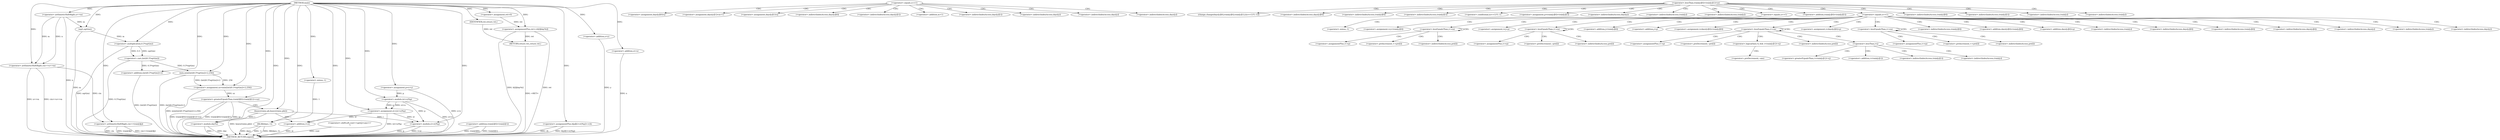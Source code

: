 digraph "main" {  
"1000118" [label = "(METHOD,main)" ]
"1000450" [label = "(METHOD_RETURN,signed)" ]
"1000122" [label = "(<operator>.arithmeticShiftRight,cin>>n>>m)" ]
"1000128" [label = "(<operator>.assignment,sz=min((int)(0.5*sqrt(m))+2,256))" ]
"1000150" [label = "(fill,fill(days,-1))" ]
"1000156" [label = "(<operator>.arithmeticShiftRight,cin>>train[i][j])" ]
"1000181" [label = "(<operator>.assignment,p=x+y)" ]
"1000186" [label = "(<operator>.assignment,st=(st+x)%p)" ]
"1000207" [label = "(<operator>.assignment,ret=0)" ]
"1000220" [label = "(RETURN,return ret;,return ret;)" ]
"1000124" [label = "(<operator>.arithmeticShiftRight,n>>m)" ]
"1000130" [label = "(min,min((int)(0.5*sqrt(m))+2,256))" ]
"1000152" [label = "(<operator>.minus,-1)" ]
"1000164" [label = "(<operator>.greaterEqualsThan,train[i][0]+train[i][1]>=sz)" ]
"1000177" [label = "(heavytrains.pb,heavytrains.pb(i))" ]
"1000194" [label = "(<operator>.assignmentPlus,h[p][(i+st)%p]+=ch)" ]
"1000211" [label = "(<operator>.assignmentPlus,ret+=h[i][day%i])" ]
"1000221" [label = "(IDENTIFIER,ret,return ret;)" ]
"1000440" [label = "(<operator>.shiftLeft,cout<<get(j)+ans<<'\n')" ]
"1000131" [label = "(<operator>.addition,(int)(0.5*sqrt(m))+2)" ]
"1000183" [label = "(<operator>.addition,x+y)" ]
"1000188" [label = "(<operator>.modulo,(st+x)%p)" ]
"1000132" [label = "(<operator>.cast,(int)(0.5*sqrt(m)))" ]
"1000165" [label = "(<operator>.addition,train[i][0]+train[i][1])" ]
"1000189" [label = "(<operator>.addition,st+x)" ]
"1000134" [label = "(<operator>.multiplication,0.5*sqrt(m))" ]
"1000199" [label = "(<operator>.modulo,(i+st)%p)" ]
"1000217" [label = "(<operator>.modulo,day%i)" ]
"1000136" [label = "(sqrt,sqrt(m))" ]
"1000200" [label = "(<operator>.addition,i+st)" ]
"1000240" [label = "(<operator>.equals,x==1)" ]
"1000273" [label = "(<operator>.lessThan,train[y][0]+train[y][1]<sz)" ]
"1000244" [label = "(<operator>.assignment,days[y][0]=j)" ]
"1000251" [label = "(<operator>.assignment,days[y][1]=m+1)" ]
"1000261" [label = "(<operator>.assignment,days[y][1]=j)" ]
"1000287" [label = "(change,change(days[y][0],train[y][0],train[y][1],((x==1)?1:-1)))" ]
"1000245" [label = "(<operator>.indirectIndexAccess,days[y][0])" ]
"1000252" [label = "(<operator>.indirectIndexAccess,days[y][1])" ]
"1000257" [label = "(<operator>.addition,m+1)" ]
"1000262" [label = "(<operator>.indirectIndexAccess,days[y][1])" ]
"1000288" [label = "(<operator>.indirectIndexAccess,days[y][0])" ]
"1000293" [label = "(<operator>.indirectIndexAccess,train[y][0])" ]
"1000298" [label = "(<operator>.indirectIndexAccess,train[y][1])" ]
"1000303" [label = "(<operator>.conditional,(x==1)?1:-1)" ]
"1000313" [label = "(<operator>.assignment,p=train[y][0]+train[y][1])" ]
"1000246" [label = "(<operator>.indirectIndexAccess,days[y])" ]
"1000253" [label = "(<operator>.indirectIndexAccess,days[y])" ]
"1000263" [label = "(<operator>.indirectIndexAccess,days[y])" ]
"1000289" [label = "(<operator>.indirectIndexAccess,days[y])" ]
"1000294" [label = "(<operator>.indirectIndexAccess,train[y])" ]
"1000299" [label = "(<operator>.indirectIndexAccess,train[y])" ]
"1000304" [label = "(<operator>.equals,x==1)" ]
"1000308" [label = "(<operator>.minus,-1)" ]
"1000315" [label = "(<operator>.addition,train[y][0]+train[y][1])" ]
"1000327" [label = "(<operator>.equals,x==1)" ]
"1000316" [label = "(<operator>.indirectIndexAccess,train[y][0])" ]
"1000321" [label = "(<operator>.indirectIndexAccess,train[y][1])" ]
"1000317" [label = "(<operator>.indirectIndexAccess,train[y])" ]
"1000322" [label = "(<operator>.indirectIndexAccess,train[y])" ]
"1000333" [label = "(<operator>.assignment,i=j+train[y][0])" ]
"1000342" [label = "(<operator>.lessEqualsThan,i<=m)" ]
"1000345" [label = "(<operator>.assignmentPlus,i+=p)" ]
"1000348" [label = "(<operator>.preIncrement,++pre[i])" ]
"1000354" [label = "(<operator>.assignment,i=j+p)" ]
"1000359" [label = "(<operator>.lessEqualsThan,i<=m)" ]
"1000362" [label = "(<operator>.assignmentPlus,i+=p)" ]
"1000365" [label = "(<operator>.preDecrement,--pre[i])" ]
"1000335" [label = "(<operator>.addition,j+train[y][0])" ]
"1000349" [label = "(<operator>.indirectIndexAccess,pre[i])" ]
"1000356" [label = "(<operator>.addition,j+p)" ]
"1000366" [label = "(<operator>.indirectIndexAccess,pre[i])" ]
"1000373" [label = "(<operator>.assignment,i=days[y][0]+train[y][0])" ]
"1000386" [label = "(<operator>.lessEqualsThan,i<=m)" ]
"1000389" [label = "(<operator>.assignmentPlus,i+=p)" ]
"1000415" [label = "(<operator>.assignment,i=days[y][0]+p)" ]
"1000424" [label = "(<operator>.lessEqualsThan,i<=m)" ]
"1000427" [label = "(<operator>.assignmentPlus,i+=p)" ]
"1000337" [label = "(<operator>.indirectIndexAccess,train[y][0])" ]
"1000375" [label = "(<operator>.addition,days[y][0]+train[y][0])" ]
"1000409" [label = "(<operator>.preDecrement,--pre[i])" ]
"1000417" [label = "(<operator>.addition,days[y][0]+p)" ]
"1000431" [label = "(<operator>.preIncrement,++pre[i])" ]
"1000338" [label = "(<operator>.indirectIndexAccess,train[y])" ]
"1000376" [label = "(<operator>.indirectIndexAccess,days[y][0])" ]
"1000381" [label = "(<operator>.indirectIndexAccess,train[y][0])" ]
"1000394" [label = "(<operator>.logicalAnd,i<j && i+train[y][1]>=j)" ]
"1000407" [label = "(<operator>.preDecrement,--ans)" ]
"1000410" [label = "(<operator>.indirectIndexAccess,pre[i])" ]
"1000418" [label = "(<operator>.indirectIndexAccess,days[y][0])" ]
"1000432" [label = "(<operator>.indirectIndexAccess,pre[i])" ]
"1000377" [label = "(<operator>.indirectIndexAccess,days[y])" ]
"1000382" [label = "(<operator>.indirectIndexAccess,train[y])" ]
"1000395" [label = "(<operator>.lessThan,i<j)" ]
"1000398" [label = "(<operator>.greaterEqualsThan,i+train[y][1]>=j)" ]
"1000419" [label = "(<operator>.indirectIndexAccess,days[y])" ]
"1000399" [label = "(<operator>.addition,i+train[y][1])" ]
"1000401" [label = "(<operator>.indirectIndexAccess,train[y][1])" ]
"1000402" [label = "(<operator>.indirectIndexAccess,train[y])" ]
  "1000124" -> "1000450"  [ label = "DDG: n"] 
  "1000122" -> "1000450"  [ label = "DDG: n>>m"] 
  "1000122" -> "1000450"  [ label = "DDG: cin>>n>>m"] 
  "1000136" -> "1000450"  [ label = "DDG: m"] 
  "1000134" -> "1000450"  [ label = "DDG: sqrt(m)"] 
  "1000132" -> "1000450"  [ label = "DDG: 0.5*sqrt(m)"] 
  "1000131" -> "1000450"  [ label = "DDG: (int)(0.5*sqrt(m))"] 
  "1000130" -> "1000450"  [ label = "DDG: (int)(0.5*sqrt(m))+2"] 
  "1000128" -> "1000450"  [ label = "DDG: min((int)(0.5*sqrt(m))+2,256)"] 
  "1000150" -> "1000450"  [ label = "DDG: days"] 
  "1000150" -> "1000450"  [ label = "DDG: -1"] 
  "1000150" -> "1000450"  [ label = "DDG: fill(days,-1)"] 
  "1000156" -> "1000450"  [ label = "DDG: cin"] 
  "1000156" -> "1000450"  [ label = "DDG: train[i][j]"] 
  "1000156" -> "1000450"  [ label = "DDG: cin>>train[i][j]"] 
  "1000165" -> "1000450"  [ label = "DDG: train[i][0]"] 
  "1000165" -> "1000450"  [ label = "DDG: train[i][1]"] 
  "1000164" -> "1000450"  [ label = "DDG: train[i][0]+train[i][1]"] 
  "1000164" -> "1000450"  [ label = "DDG: sz"] 
  "1000164" -> "1000450"  [ label = "DDG: train[i][0]+train[i][1]>=sz"] 
  "1000177" -> "1000450"  [ label = "DDG: heavytrains.pb(i)"] 
  "1000183" -> "1000450"  [ label = "DDG: y"] 
  "1000181" -> "1000450"  [ label = "DDG: x+y"] 
  "1000189" -> "1000450"  [ label = "DDG: x"] 
  "1000188" -> "1000450"  [ label = "DDG: st+x"] 
  "1000186" -> "1000450"  [ label = "DDG: (st+x)%p"] 
  "1000200" -> "1000450"  [ label = "DDG: st"] 
  "1000199" -> "1000450"  [ label = "DDG: i+st"] 
  "1000199" -> "1000450"  [ label = "DDG: p"] 
  "1000194" -> "1000450"  [ label = "DDG: h[p][(i+st)%p]"] 
  "1000211" -> "1000450"  [ label = "DDG: ret"] 
  "1000217" -> "1000450"  [ label = "DDG: i"] 
  "1000211" -> "1000450"  [ label = "DDG: h[i][day%i]"] 
  "1000220" -> "1000450"  [ label = "DDG: <RET>"] 
  "1000194" -> "1000450"  [ label = "DDG: ch"] 
  "1000217" -> "1000450"  [ label = "DDG: day"] 
  "1000440" -> "1000450"  [ label = "DDG: cout"] 
  "1000130" -> "1000128"  [ label = "DDG: 256"] 
  "1000130" -> "1000128"  [ label = "DDG: (int)(0.5*sqrt(m))+2"] 
  "1000118" -> "1000122"  [ label = "DDG: "] 
  "1000124" -> "1000122"  [ label = "DDG: n"] 
  "1000124" -> "1000122"  [ label = "DDG: m"] 
  "1000118" -> "1000128"  [ label = "DDG: "] 
  "1000118" -> "1000150"  [ label = "DDG: "] 
  "1000152" -> "1000150"  [ label = "DDG: 1"] 
  "1000118" -> "1000181"  [ label = "DDG: "] 
  "1000188" -> "1000186"  [ label = "DDG: p"] 
  "1000188" -> "1000186"  [ label = "DDG: st+x"] 
  "1000118" -> "1000207"  [ label = "DDG: "] 
  "1000221" -> "1000220"  [ label = "DDG: ret"] 
  "1000211" -> "1000220"  [ label = "DDG: ret"] 
  "1000118" -> "1000124"  [ label = "DDG: "] 
  "1000132" -> "1000130"  [ label = "DDG: 0.5*sqrt(m)"] 
  "1000118" -> "1000130"  [ label = "DDG: "] 
  "1000118" -> "1000152"  [ label = "DDG: "] 
  "1000122" -> "1000156"  [ label = "DDG: cin"] 
  "1000118" -> "1000156"  [ label = "DDG: "] 
  "1000118" -> "1000186"  [ label = "DDG: "] 
  "1000118" -> "1000194"  [ label = "DDG: "] 
  "1000118" -> "1000221"  [ label = "DDG: "] 
  "1000132" -> "1000131"  [ label = "DDG: 0.5*sqrt(m)"] 
  "1000118" -> "1000131"  [ label = "DDG: "] 
  "1000128" -> "1000164"  [ label = "DDG: sz"] 
  "1000118" -> "1000164"  [ label = "DDG: "] 
  "1000118" -> "1000177"  [ label = "DDG: "] 
  "1000118" -> "1000183"  [ label = "DDG: "] 
  "1000118" -> "1000188"  [ label = "DDG: "] 
  "1000181" -> "1000188"  [ label = "DDG: p"] 
  "1000207" -> "1000211"  [ label = "DDG: ret"] 
  "1000118" -> "1000211"  [ label = "DDG: "] 
  "1000134" -> "1000132"  [ label = "DDG: sqrt(m)"] 
  "1000134" -> "1000132"  [ label = "DDG: 0.5"] 
  "1000118" -> "1000189"  [ label = "DDG: "] 
  "1000118" -> "1000134"  [ label = "DDG: "] 
  "1000136" -> "1000134"  [ label = "DDG: m"] 
  "1000177" -> "1000199"  [ label = "DDG: i"] 
  "1000118" -> "1000199"  [ label = "DDG: "] 
  "1000186" -> "1000199"  [ label = "DDG: st"] 
  "1000188" -> "1000199"  [ label = "DDG: p"] 
  "1000118" -> "1000217"  [ label = "DDG: "] 
  "1000177" -> "1000217"  [ label = "DDG: i"] 
  "1000124" -> "1000136"  [ label = "DDG: m"] 
  "1000118" -> "1000136"  [ label = "DDG: "] 
  "1000177" -> "1000200"  [ label = "DDG: i"] 
  "1000118" -> "1000200"  [ label = "DDG: "] 
  "1000186" -> "1000200"  [ label = "DDG: st"] 
  "1000164" -> "1000177"  [ label = "CDG: "] 
  "1000240" -> "1000244"  [ label = "CDG: "] 
  "1000240" -> "1000251"  [ label = "CDG: "] 
  "1000240" -> "1000261"  [ label = "CDG: "] 
  "1000240" -> "1000245"  [ label = "CDG: "] 
  "1000240" -> "1000246"  [ label = "CDG: "] 
  "1000240" -> "1000263"  [ label = "CDG: "] 
  "1000240" -> "1000262"  [ label = "CDG: "] 
  "1000240" -> "1000253"  [ label = "CDG: "] 
  "1000240" -> "1000252"  [ label = "CDG: "] 
  "1000240" -> "1000257"  [ label = "CDG: "] 
  "1000273" -> "1000294"  [ label = "CDG: "] 
  "1000273" -> "1000315"  [ label = "CDG: "] 
  "1000273" -> "1000293"  [ label = "CDG: "] 
  "1000273" -> "1000298"  [ label = "CDG: "] 
  "1000273" -> "1000321"  [ label = "CDG: "] 
  "1000273" -> "1000313"  [ label = "CDG: "] 
  "1000273" -> "1000316"  [ label = "CDG: "] 
  "1000273" -> "1000289"  [ label = "CDG: "] 
  "1000273" -> "1000304"  [ label = "CDG: "] 
  "1000273" -> "1000288"  [ label = "CDG: "] 
  "1000273" -> "1000303"  [ label = "CDG: "] 
  "1000273" -> "1000299"  [ label = "CDG: "] 
  "1000273" -> "1000327"  [ label = "CDG: "] 
  "1000273" -> "1000287"  [ label = "CDG: "] 
  "1000273" -> "1000317"  [ label = "CDG: "] 
  "1000273" -> "1000322"  [ label = "CDG: "] 
  "1000304" -> "1000308"  [ label = "CDG: "] 
  "1000327" -> "1000415"  [ label = "CDG: "] 
  "1000327" -> "1000337"  [ label = "CDG: "] 
  "1000327" -> "1000354"  [ label = "CDG: "] 
  "1000327" -> "1000338"  [ label = "CDG: "] 
  "1000327" -> "1000424"  [ label = "CDG: "] 
  "1000327" -> "1000373"  [ label = "CDG: "] 
  "1000327" -> "1000375"  [ label = "CDG: "] 
  "1000327" -> "1000382"  [ label = "CDG: "] 
  "1000327" -> "1000376"  [ label = "CDG: "] 
  "1000327" -> "1000386"  [ label = "CDG: "] 
  "1000327" -> "1000342"  [ label = "CDG: "] 
  "1000327" -> "1000333"  [ label = "CDG: "] 
  "1000327" -> "1000419"  [ label = "CDG: "] 
  "1000327" -> "1000417"  [ label = "CDG: "] 
  "1000327" -> "1000359"  [ label = "CDG: "] 
  "1000327" -> "1000418"  [ label = "CDG: "] 
  "1000327" -> "1000356"  [ label = "CDG: "] 
  "1000327" -> "1000377"  [ label = "CDG: "] 
  "1000327" -> "1000335"  [ label = "CDG: "] 
  "1000327" -> "1000381"  [ label = "CDG: "] 
  "1000342" -> "1000345"  [ label = "CDG: "] 
  "1000342" -> "1000349"  [ label = "CDG: "] 
  "1000342" -> "1000348"  [ label = "CDG: "] 
  "1000342" -> "1000342"  [ label = "CDG: "] 
  "1000359" -> "1000362"  [ label = "CDG: "] 
  "1000359" -> "1000359"  [ label = "CDG: "] 
  "1000359" -> "1000365"  [ label = "CDG: "] 
  "1000359" -> "1000366"  [ label = "CDG: "] 
  "1000386" -> "1000389"  [ label = "CDG: "] 
  "1000386" -> "1000409"  [ label = "CDG: "] 
  "1000386" -> "1000410"  [ label = "CDG: "] 
  "1000386" -> "1000394"  [ label = "CDG: "] 
  "1000386" -> "1000386"  [ label = "CDG: "] 
  "1000386" -> "1000395"  [ label = "CDG: "] 
  "1000424" -> "1000432"  [ label = "CDG: "] 
  "1000424" -> "1000431"  [ label = "CDG: "] 
  "1000424" -> "1000424"  [ label = "CDG: "] 
  "1000424" -> "1000427"  [ label = "CDG: "] 
  "1000394" -> "1000407"  [ label = "CDG: "] 
  "1000395" -> "1000398"  [ label = "CDG: "] 
  "1000395" -> "1000402"  [ label = "CDG: "] 
  "1000395" -> "1000401"  [ label = "CDG: "] 
  "1000395" -> "1000399"  [ label = "CDG: "] 
}
